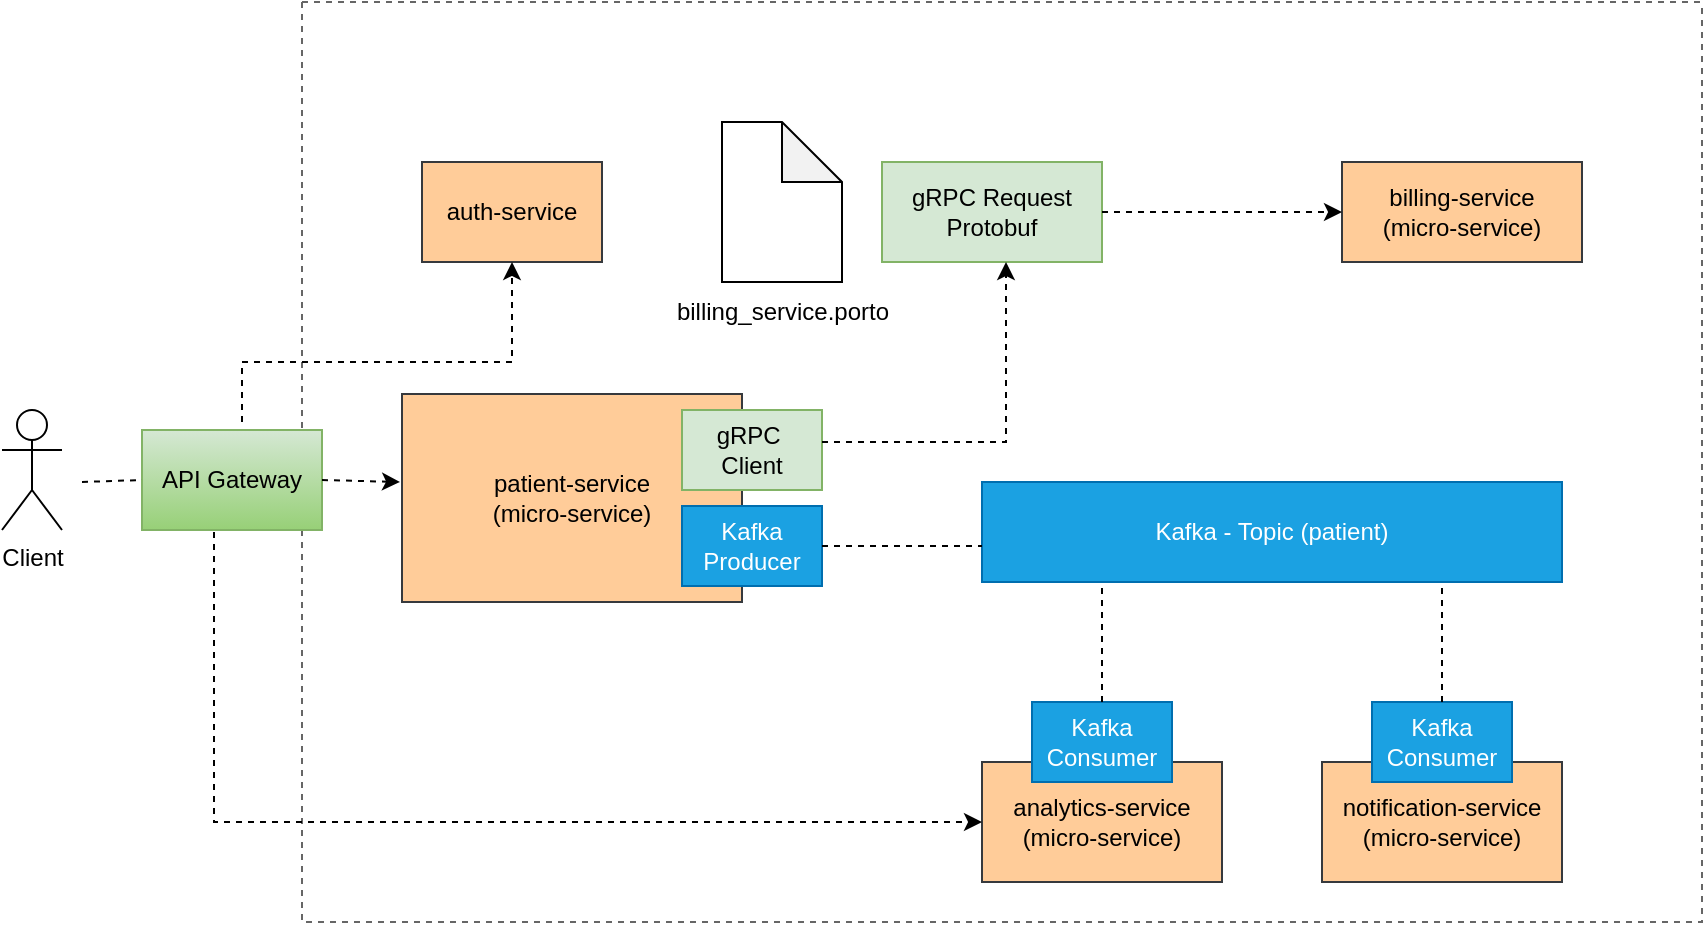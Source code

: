<mxfile version="26.2.5">
  <diagram name="Page-1" id="BMWo-F2lzEzbfZ2G1kNt">
    <mxGraphModel dx="2068" dy="1137" grid="1" gridSize="10" guides="1" tooltips="1" connect="1" arrows="1" fold="1" page="1" pageScale="1" pageWidth="1169" pageHeight="827" math="0" shadow="0">
      <root>
        <mxCell id="0" />
        <mxCell id="1" parent="0" />
        <mxCell id="TRcrAqTRBC0oMRkJ7zuD-1" value="Client" style="shape=umlActor;verticalLabelPosition=bottom;verticalAlign=top;html=1;outlineConnect=0;" parent="1" vertex="1">
          <mxGeometry y="414" width="30" height="60" as="geometry" />
        </mxCell>
        <mxCell id="TRcrAqTRBC0oMRkJ7zuD-2" value="" style="swimlane;startSize=0;dashed=1;fillColor=#f5f5f5;gradientColor=#b3b3b3;strokeColor=#666666;" parent="1" vertex="1">
          <mxGeometry x="150" y="210" width="700" height="460" as="geometry">
            <mxRectangle x="150" y="210" width="50" height="40" as="alternateBounds" />
          </mxGeometry>
        </mxCell>
        <mxCell id="TRcrAqTRBC0oMRkJ7zuD-3" value="patient-service&lt;br&gt;(micro-service)" style="rounded=0;whiteSpace=wrap;html=1;fillColor=#ffcc99;strokeColor=#36393d;" parent="TRcrAqTRBC0oMRkJ7zuD-2" vertex="1">
          <mxGeometry x="50" y="196" width="170" height="104" as="geometry" />
        </mxCell>
        <mxCell id="TRcrAqTRBC0oMRkJ7zuD-4" value="billing-service&lt;br&gt;(micro-service)" style="rounded=0;whiteSpace=wrap;html=1;fillColor=#ffcc99;strokeColor=#36393d;" parent="TRcrAqTRBC0oMRkJ7zuD-2" vertex="1">
          <mxGeometry x="520" y="80" width="120" height="50" as="geometry" />
        </mxCell>
        <mxCell id="TRcrAqTRBC0oMRkJ7zuD-5" value="gRPC&amp;nbsp;&lt;div&gt;Client&lt;/div&gt;" style="rounded=0;whiteSpace=wrap;html=1;fillColor=#d5e8d4;strokeColor=#82b366;" parent="TRcrAqTRBC0oMRkJ7zuD-2" vertex="1">
          <mxGeometry x="190" y="204" width="70" height="40" as="geometry" />
        </mxCell>
        <mxCell id="TRcrAqTRBC0oMRkJ7zuD-6" value="gRPC Request&lt;br&gt;Protobuf" style="rounded=0;whiteSpace=wrap;html=1;fillColor=#d5e8d4;strokeColor=#82b366;" parent="TRcrAqTRBC0oMRkJ7zuD-2" vertex="1">
          <mxGeometry x="290" y="80" width="110" height="50" as="geometry" />
        </mxCell>
        <mxCell id="TRcrAqTRBC0oMRkJ7zuD-7" value="Kafka&lt;br&gt;Producer" style="rounded=0;whiteSpace=wrap;html=1;fillColor=#1ba1e2;fontColor=#ffffff;strokeColor=#006EAF;" parent="TRcrAqTRBC0oMRkJ7zuD-2" vertex="1">
          <mxGeometry x="190" y="252" width="70" height="40" as="geometry" />
        </mxCell>
        <mxCell id="TRcrAqTRBC0oMRkJ7zuD-9" value="" style="endArrow=classic;html=1;rounded=0;dashed=1;" parent="TRcrAqTRBC0oMRkJ7zuD-2" edge="1">
          <mxGeometry width="50" height="50" relative="1" as="geometry">
            <mxPoint x="260" y="220" as="sourcePoint" />
            <mxPoint x="352" y="130" as="targetPoint" />
            <Array as="points">
              <mxPoint x="352" y="220" />
            </Array>
          </mxGeometry>
        </mxCell>
        <mxCell id="TRcrAqTRBC0oMRkJ7zuD-10" value="" style="endArrow=classic;html=1;rounded=0;exitX=1;exitY=0.5;exitDx=0;exitDy=0;entryX=0;entryY=0.5;entryDx=0;entryDy=0;dashed=1;" parent="TRcrAqTRBC0oMRkJ7zuD-2" source="TRcrAqTRBC0oMRkJ7zuD-6" target="TRcrAqTRBC0oMRkJ7zuD-4" edge="1">
          <mxGeometry width="50" height="50" relative="1" as="geometry">
            <mxPoint x="350" y="390" as="sourcePoint" />
            <mxPoint x="400" y="340" as="targetPoint" />
          </mxGeometry>
        </mxCell>
        <mxCell id="TRcrAqTRBC0oMRkJ7zuD-11" value="Kafka - Topic (patient)" style="rounded=0;whiteSpace=wrap;html=1;fillColor=#1ba1e2;fontColor=#ffffff;strokeColor=#006EAF;" parent="TRcrAqTRBC0oMRkJ7zuD-2" vertex="1">
          <mxGeometry x="340" y="240" width="290" height="50" as="geometry" />
        </mxCell>
        <mxCell id="TRcrAqTRBC0oMRkJ7zuD-13" value="" style="endArrow=none;dashed=1;html=1;rounded=0;entryX=0;entryY=0.64;entryDx=0;entryDy=0;exitX=1;exitY=0.5;exitDx=0;exitDy=0;entryPerimeter=0;" parent="TRcrAqTRBC0oMRkJ7zuD-2" source="TRcrAqTRBC0oMRkJ7zuD-7" target="TRcrAqTRBC0oMRkJ7zuD-11" edge="1">
          <mxGeometry width="50" height="50" relative="1" as="geometry">
            <mxPoint x="260" y="275" as="sourcePoint" />
            <mxPoint x="400" y="340" as="targetPoint" />
          </mxGeometry>
        </mxCell>
        <mxCell id="TRcrAqTRBC0oMRkJ7zuD-14" value="analytics-service&lt;br&gt;(micro-service)" style="rounded=0;whiteSpace=wrap;html=1;fillColor=#ffcc99;strokeColor=#36393d;" parent="TRcrAqTRBC0oMRkJ7zuD-2" vertex="1">
          <mxGeometry x="340" y="380" width="120" height="60" as="geometry" />
        </mxCell>
        <mxCell id="TRcrAqTRBC0oMRkJ7zuD-15" value="notification-service&lt;br&gt;(micro-service)" style="rounded=0;whiteSpace=wrap;html=1;fillColor=#ffcc99;strokeColor=#36393d;" parent="TRcrAqTRBC0oMRkJ7zuD-2" vertex="1">
          <mxGeometry x="510" y="380" width="120" height="60" as="geometry" />
        </mxCell>
        <mxCell id="TRcrAqTRBC0oMRkJ7zuD-16" value="Kafka&lt;br&gt;Consumer" style="rounded=0;whiteSpace=wrap;html=1;fillColor=#1ba1e2;fontColor=#ffffff;strokeColor=#006EAF;" parent="TRcrAqTRBC0oMRkJ7zuD-2" vertex="1">
          <mxGeometry x="365" y="350" width="70" height="40" as="geometry" />
        </mxCell>
        <mxCell id="TRcrAqTRBC0oMRkJ7zuD-17" value="Kafka&lt;br&gt;Consumer" style="rounded=0;whiteSpace=wrap;html=1;fillColor=#1ba1e2;fontColor=#ffffff;strokeColor=#006EAF;" parent="TRcrAqTRBC0oMRkJ7zuD-2" vertex="1">
          <mxGeometry x="535" y="350" width="70" height="40" as="geometry" />
        </mxCell>
        <mxCell id="TRcrAqTRBC0oMRkJ7zuD-18" value="" style="endArrow=none;dashed=1;html=1;rounded=0;exitX=0.5;exitY=0;exitDx=0;exitDy=0;" parent="TRcrAqTRBC0oMRkJ7zuD-2" source="TRcrAqTRBC0oMRkJ7zuD-16" edge="1">
          <mxGeometry width="50" height="50" relative="1" as="geometry">
            <mxPoint x="350" y="390" as="sourcePoint" />
            <mxPoint x="400" y="290" as="targetPoint" />
          </mxGeometry>
        </mxCell>
        <mxCell id="TRcrAqTRBC0oMRkJ7zuD-19" value="" style="endArrow=none;dashed=1;html=1;rounded=0;exitX=0.5;exitY=0;exitDx=0;exitDy=0;" parent="TRcrAqTRBC0oMRkJ7zuD-2" source="TRcrAqTRBC0oMRkJ7zuD-17" edge="1">
          <mxGeometry width="50" height="50" relative="1" as="geometry">
            <mxPoint x="410" y="360" as="sourcePoint" />
            <mxPoint x="570" y="290" as="targetPoint" />
          </mxGeometry>
        </mxCell>
        <mxCell id="TRcrAqTRBC0oMRkJ7zuD-20" value="" style="shape=note;whiteSpace=wrap;html=1;backgroundOutline=1;darkOpacity=0.05;" parent="TRcrAqTRBC0oMRkJ7zuD-2" vertex="1">
          <mxGeometry x="210" y="60" width="60" height="80" as="geometry" />
        </mxCell>
        <mxCell id="TRcrAqTRBC0oMRkJ7zuD-21" value="billing_service.porto" style="text;html=1;align=center;verticalAlign=middle;whiteSpace=wrap;rounded=0;" parent="TRcrAqTRBC0oMRkJ7zuD-2" vertex="1">
          <mxGeometry x="182.5" y="140" width="115" height="30" as="geometry" />
        </mxCell>
        <mxCell id="IyN403a5CGxpx7yxXMwI-2" value="auth-service" style="rounded=0;whiteSpace=wrap;html=1;fillColor=#ffcc99;strokeColor=#36393d;" vertex="1" parent="TRcrAqTRBC0oMRkJ7zuD-2">
          <mxGeometry x="60" y="80" width="90" height="50" as="geometry" />
        </mxCell>
        <mxCell id="TRcrAqTRBC0oMRkJ7zuD-22" value="API Gateway" style="rounded=0;whiteSpace=wrap;html=1;fillColor=#d5e8d4;gradientColor=#97d077;strokeColor=#82b366;" parent="1" vertex="1">
          <mxGeometry x="70" y="424" width="90" height="50" as="geometry" />
        </mxCell>
        <mxCell id="TRcrAqTRBC0oMRkJ7zuD-26" value="" style="endArrow=classic;html=1;rounded=0;exitX=1;exitY=0.5;exitDx=0;exitDy=0;dashed=1;" parent="1" source="TRcrAqTRBC0oMRkJ7zuD-22" edge="1">
          <mxGeometry width="50" height="50" relative="1" as="geometry">
            <mxPoint x="560" y="600" as="sourcePoint" />
            <mxPoint x="199" y="450" as="targetPoint" />
          </mxGeometry>
        </mxCell>
        <mxCell id="TRcrAqTRBC0oMRkJ7zuD-27" value="" style="endArrow=none;dashed=1;html=1;rounded=0;entryX=0;entryY=0.5;entryDx=0;entryDy=0;" parent="1" target="TRcrAqTRBC0oMRkJ7zuD-22" edge="1">
          <mxGeometry width="50" height="50" relative="1" as="geometry">
            <mxPoint x="40" y="450" as="sourcePoint" />
            <mxPoint x="610" y="550" as="targetPoint" />
          </mxGeometry>
        </mxCell>
        <mxCell id="IyN403a5CGxpx7yxXMwI-1" value="" style="endArrow=classic;html=1;rounded=0;exitX=0.4;exitY=1.02;exitDx=0;exitDy=0;exitPerimeter=0;entryX=0;entryY=0.5;entryDx=0;entryDy=0;dashed=1;" edge="1" parent="1" source="TRcrAqTRBC0oMRkJ7zuD-22" target="TRcrAqTRBC0oMRkJ7zuD-14">
          <mxGeometry width="50" height="50" relative="1" as="geometry">
            <mxPoint x="560" y="610" as="sourcePoint" />
            <mxPoint x="610" y="560" as="targetPoint" />
            <Array as="points">
              <mxPoint x="106" y="620" />
            </Array>
          </mxGeometry>
        </mxCell>
        <mxCell id="IyN403a5CGxpx7yxXMwI-3" value="" style="endArrow=classic;html=1;rounded=0;entryX=0.5;entryY=1;entryDx=0;entryDy=0;dashed=1;" edge="1" parent="1" target="IyN403a5CGxpx7yxXMwI-2">
          <mxGeometry width="50" height="50" relative="1" as="geometry">
            <mxPoint x="120" y="420" as="sourcePoint" />
            <mxPoint x="610" y="560" as="targetPoint" />
            <Array as="points">
              <mxPoint x="120" y="390" />
              <mxPoint x="255" y="390" />
            </Array>
          </mxGeometry>
        </mxCell>
      </root>
    </mxGraphModel>
  </diagram>
</mxfile>
